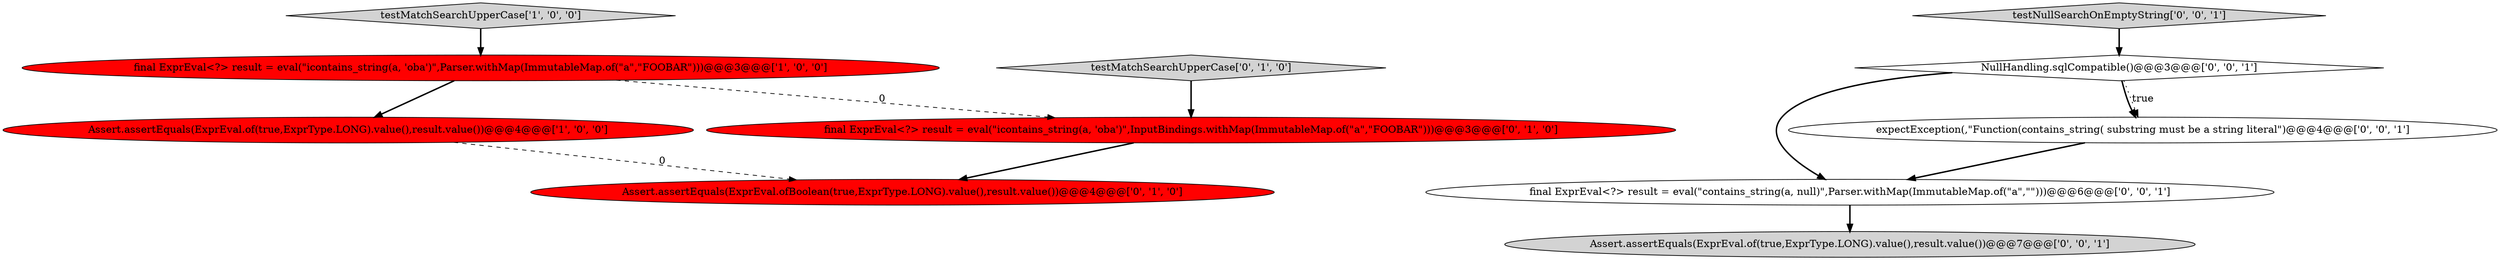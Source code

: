 digraph {
2 [style = filled, label = "Assert.assertEquals(ExprEval.of(true,ExprType.LONG).value(),result.value())@@@4@@@['1', '0', '0']", fillcolor = red, shape = ellipse image = "AAA1AAABBB1BBB"];
9 [style = filled, label = "NullHandling.sqlCompatible()@@@3@@@['0', '0', '1']", fillcolor = white, shape = diamond image = "AAA0AAABBB3BBB"];
6 [style = filled, label = "testNullSearchOnEmptyString['0', '0', '1']", fillcolor = lightgray, shape = diamond image = "AAA0AAABBB3BBB"];
3 [style = filled, label = "final ExprEval<?> result = eval(\"icontains_string(a, 'oba')\",InputBindings.withMap(ImmutableMap.of(\"a\",\"FOOBAR\")))@@@3@@@['0', '1', '0']", fillcolor = red, shape = ellipse image = "AAA1AAABBB2BBB"];
8 [style = filled, label = "Assert.assertEquals(ExprEval.of(true,ExprType.LONG).value(),result.value())@@@7@@@['0', '0', '1']", fillcolor = lightgray, shape = ellipse image = "AAA0AAABBB3BBB"];
1 [style = filled, label = "testMatchSearchUpperCase['1', '0', '0']", fillcolor = lightgray, shape = diamond image = "AAA0AAABBB1BBB"];
0 [style = filled, label = "final ExprEval<?> result = eval(\"icontains_string(a, 'oba')\",Parser.withMap(ImmutableMap.of(\"a\",\"FOOBAR\")))@@@3@@@['1', '0', '0']", fillcolor = red, shape = ellipse image = "AAA1AAABBB1BBB"];
4 [style = filled, label = "Assert.assertEquals(ExprEval.ofBoolean(true,ExprType.LONG).value(),result.value())@@@4@@@['0', '1', '0']", fillcolor = red, shape = ellipse image = "AAA1AAABBB2BBB"];
10 [style = filled, label = "final ExprEval<?> result = eval(\"contains_string(a, null)\",Parser.withMap(ImmutableMap.of(\"a\",\"\")))@@@6@@@['0', '0', '1']", fillcolor = white, shape = ellipse image = "AAA0AAABBB3BBB"];
5 [style = filled, label = "testMatchSearchUpperCase['0', '1', '0']", fillcolor = lightgray, shape = diamond image = "AAA0AAABBB2BBB"];
7 [style = filled, label = "expectException(,\"Function(contains_string( substring must be a string literal\")@@@4@@@['0', '0', '1']", fillcolor = white, shape = ellipse image = "AAA0AAABBB3BBB"];
5->3 [style = bold, label=""];
2->4 [style = dashed, label="0"];
0->3 [style = dashed, label="0"];
1->0 [style = bold, label=""];
9->10 [style = bold, label=""];
10->8 [style = bold, label=""];
6->9 [style = bold, label=""];
9->7 [style = bold, label=""];
9->7 [style = dotted, label="true"];
7->10 [style = bold, label=""];
3->4 [style = bold, label=""];
0->2 [style = bold, label=""];
}
